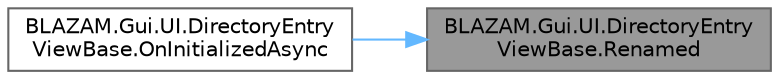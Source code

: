digraph "BLAZAM.Gui.UI.DirectoryEntryViewBase.Renamed"
{
 // LATEX_PDF_SIZE
  bgcolor="transparent";
  edge [fontname=Helvetica,fontsize=10,labelfontname=Helvetica,labelfontsize=10];
  node [fontname=Helvetica,fontsize=10,shape=box,height=0.2,width=0.4];
  rankdir="RL";
  Node1 [id="Node000001",label="BLAZAM.Gui.UI.DirectoryEntry\lViewBase.Renamed",height=0.2,width=0.4,color="gray40", fillcolor="grey60", style="filled", fontcolor="black",tooltip="Called when an entry is renamed to update the current url."];
  Node1 -> Node2 [id="edge2_Node000001_Node000002",dir="back",color="steelblue1",style="solid",tooltip=" "];
  Node2 [id="Node000002",label="BLAZAM.Gui.UI.DirectoryEntry\lViewBase.OnInitializedAsync",height=0.2,width=0.4,color="grey40", fillcolor="white", style="filled",URL="$class_b_l_a_z_a_m_1_1_gui_1_1_u_i_1_1_directory_entry_view_base.html#a028047e86f5590f672bb97654cb31842",tooltip="Loads custom fields and sets up event listeners for entry changes."];
}
